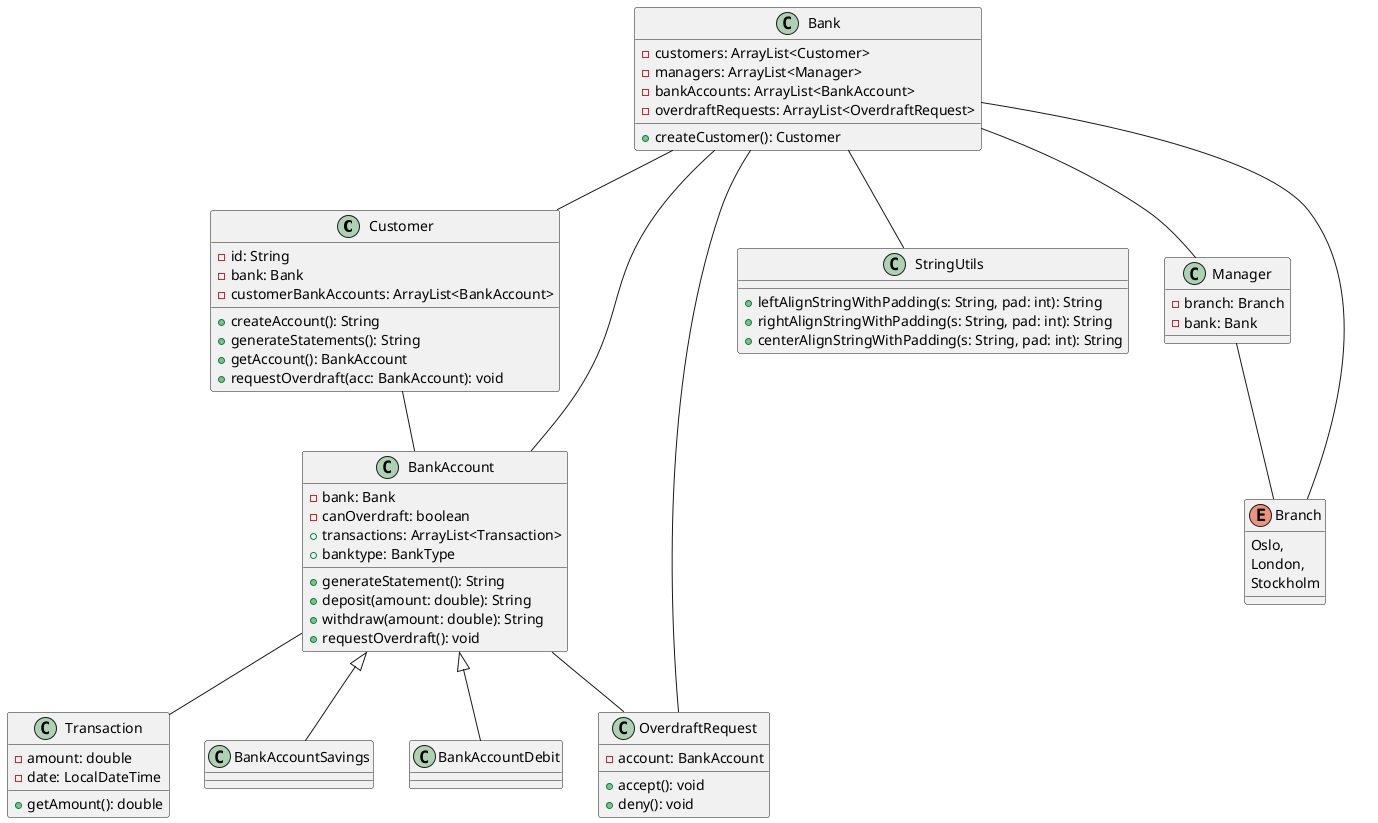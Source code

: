 @startuml
class Customer{
    - id: String
    - bank: Bank
    - customerBankAccounts: ArrayList<BankAccount>
    + createAccount(): String
    + generateStatements(): String
    + getAccount(): BankAccount
    + requestOverdraft(acc: BankAccount): void
}
Customer -- BankAccount

class BankAccount{
    - bank: Bank
    - canOverdraft: boolean
    + transactions: ArrayList<Transaction>
    + banktype: BankType
    + generateStatement(): String
    + deposit(amount: double): String
    + withdraw(amount: double): String
    + requestOverdraft(): void
}

BankAccount -- Transaction
BankAccount -- OverdraftRequest

class BankAccountSavings extends BankAccount{}
class BankAccountDebit extends BankAccount{}


class StringUtils{
    + leftAlignStringWithPadding(s: String, pad: int): String
    + rightAlignStringWithPadding(s: String, pad: int): String
    + centerAlignStringWithPadding(s: String, pad: int): String
}

Bank -- StringUtils
class OverdraftRequest{
    - account: BankAccount
    + accept(): void
    + deny(): void
}



class Transaction{
    -amount: double
    -date: LocalDateTime
    +getAmount(): double
}

class Bank{
    - customers: ArrayList<Customer>
    - managers: ArrayList<Manager>
    - bankAccounts: ArrayList<BankAccount>
    - overdraftRequests: ArrayList<OverdraftRequest>
    + createCustomer(): Customer
}
Bank -- Customer
Bank -- Manager
Bank -- BankAccount
Bank -- OverdraftRequest
Bank -- Branch


class Manager{
    - branch: Branch
    - bank: Bank


}
Manager -- Branch

enum Branch{
    Oslo,
    London,
    Stockholm
}

@enduml
